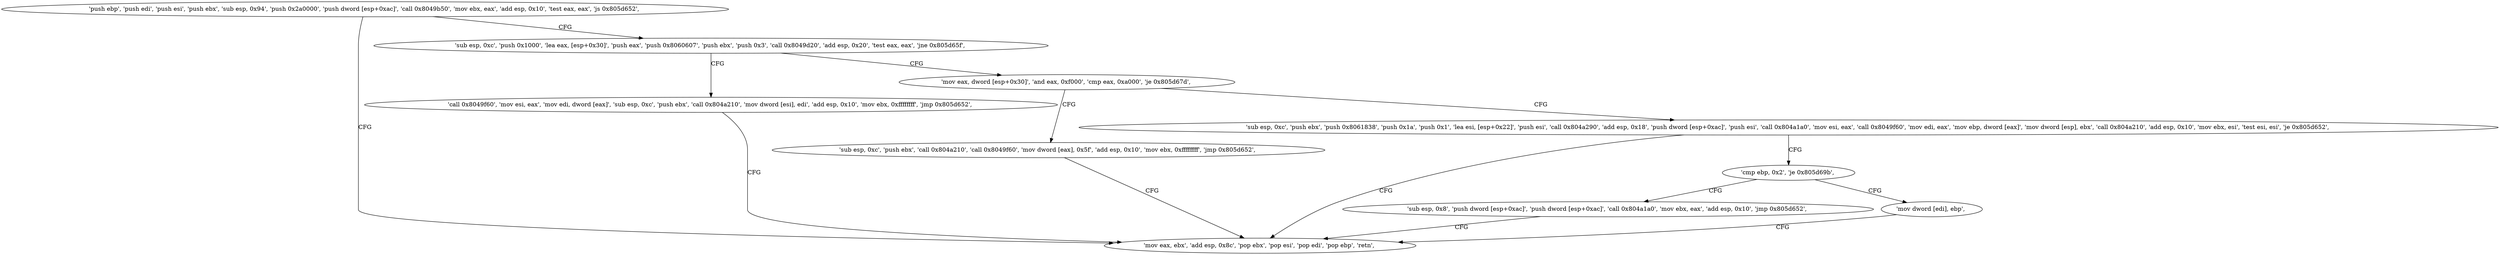 digraph "func" {
"134600115" [label = "'push ebp', 'push edi', 'push esi', 'push ebx', 'sub esp, 0x94', 'push 0x2a0000', 'push dword [esp+0xac]', 'call 0x8049b50', 'mov ebx, eax', 'add esp, 0x10', 'test eax, eax', 'js 0x805d652', " ]
"134600274" [label = "'mov eax, ebx', 'add esp, 0x8c', 'pop ebx', 'pop esi', 'pop edi', 'pop ebp', 'retn', " ]
"134600151" [label = "'sub esp, 0xc', 'push 0x1000', 'lea eax, [esp+0x30]', 'push eax', 'push 0x8060607', 'push ebx', 'push 0x3', 'call 0x8049d20', 'add esp, 0x20', 'test eax, eax', 'jne 0x805d65f', " ]
"134600287" [label = "'call 0x8049f60', 'mov esi, eax', 'mov edi, dword [eax]', 'sub esp, 0xc', 'push ebx', 'call 0x804a210', 'mov dword [esi], edi', 'add esp, 0x10', 'mov ebx, 0xffffffff', 'jmp 0x805d652', " ]
"134600184" [label = "'mov eax, dword [esp+0x30]', 'and eax, 0xf000', 'cmp eax, 0xa000', 'je 0x805d67d', " ]
"134600317" [label = "'sub esp, 0xc', 'push ebx', 'call 0x804a210', 'call 0x8049f60', 'mov dword [eax], 0x5f', 'add esp, 0x10', 'mov ebx, 0xffffffff', 'jmp 0x805d652', " ]
"134600200" [label = "'sub esp, 0xc', 'push ebx', 'push 0x8061838', 'push 0x1a', 'push 0x1', 'lea esi, [esp+0x22]', 'push esi', 'call 0x804a290', 'add esp, 0x18', 'push dword [esp+0xac]', 'push esi', 'call 0x804a1a0', 'mov esi, eax', 'call 0x8049f60', 'mov edi, eax', 'mov ebp, dword [eax]', 'mov dword [esp], ebx', 'call 0x804a210', 'add esp, 0x10', 'mov ebx, esi', 'test esi, esi', 'je 0x805d652', " ]
"134600267" [label = "'cmp ebp, 0x2', 'je 0x805d69b', " ]
"134600347" [label = "'sub esp, 0x8', 'push dword [esp+0xac]', 'push dword [esp+0xac]', 'call 0x804a1a0', 'mov ebx, eax', 'add esp, 0x10', 'jmp 0x805d652', " ]
"134600272" [label = "'mov dword [edi], ebp', " ]
"134600115" -> "134600274" [ label = "CFG" ]
"134600115" -> "134600151" [ label = "CFG" ]
"134600151" -> "134600287" [ label = "CFG" ]
"134600151" -> "134600184" [ label = "CFG" ]
"134600287" -> "134600274" [ label = "CFG" ]
"134600184" -> "134600317" [ label = "CFG" ]
"134600184" -> "134600200" [ label = "CFG" ]
"134600317" -> "134600274" [ label = "CFG" ]
"134600200" -> "134600274" [ label = "CFG" ]
"134600200" -> "134600267" [ label = "CFG" ]
"134600267" -> "134600347" [ label = "CFG" ]
"134600267" -> "134600272" [ label = "CFG" ]
"134600347" -> "134600274" [ label = "CFG" ]
"134600272" -> "134600274" [ label = "CFG" ]
}
